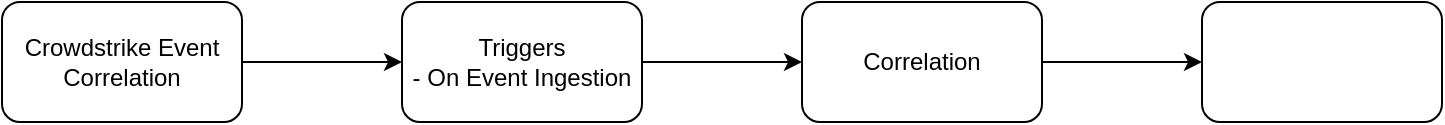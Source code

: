 <mxfile version="22.0.4" type="github">
  <diagram name="Page-1" id="wvW3ehxdYdoYtSaxa3fH">
    <mxGraphModel dx="1050" dy="574" grid="1" gridSize="10" guides="1" tooltips="1" connect="1" arrows="1" fold="1" page="1" pageScale="1" pageWidth="850" pageHeight="1100" math="0" shadow="0">
      <root>
        <mxCell id="0" />
        <mxCell id="1" parent="0" />
        <mxCell id="NKeEgVbL9whLPdXC6YmX-3" value="" style="edgeStyle=orthogonalEdgeStyle;rounded=0;orthogonalLoop=1;jettySize=auto;html=1;" edge="1" parent="1" source="NKeEgVbL9whLPdXC6YmX-1" target="NKeEgVbL9whLPdXC6YmX-2">
          <mxGeometry relative="1" as="geometry" />
        </mxCell>
        <mxCell id="NKeEgVbL9whLPdXC6YmX-1" value="Crowdstrike Event Correlation" style="rounded=1;whiteSpace=wrap;html=1;" vertex="1" parent="1">
          <mxGeometry x="50" y="130" width="120" height="60" as="geometry" />
        </mxCell>
        <mxCell id="NKeEgVbL9whLPdXC6YmX-5" value="" style="edgeStyle=orthogonalEdgeStyle;rounded=0;orthogonalLoop=1;jettySize=auto;html=1;" edge="1" parent="1" source="NKeEgVbL9whLPdXC6YmX-2" target="NKeEgVbL9whLPdXC6YmX-4">
          <mxGeometry relative="1" as="geometry" />
        </mxCell>
        <mxCell id="NKeEgVbL9whLPdXC6YmX-2" value="Triggers&lt;br&gt;- On Event Ingestion" style="whiteSpace=wrap;html=1;rounded=1;" vertex="1" parent="1">
          <mxGeometry x="250" y="130" width="120" height="60" as="geometry" />
        </mxCell>
        <mxCell id="NKeEgVbL9whLPdXC6YmX-7" value="" style="edgeStyle=orthogonalEdgeStyle;rounded=0;orthogonalLoop=1;jettySize=auto;html=1;" edge="1" parent="1" source="NKeEgVbL9whLPdXC6YmX-4" target="NKeEgVbL9whLPdXC6YmX-6">
          <mxGeometry relative="1" as="geometry" />
        </mxCell>
        <mxCell id="NKeEgVbL9whLPdXC6YmX-4" value="Correlation" style="whiteSpace=wrap;html=1;rounded=1;" vertex="1" parent="1">
          <mxGeometry x="450" y="130" width="120" height="60" as="geometry" />
        </mxCell>
        <mxCell id="NKeEgVbL9whLPdXC6YmX-6" value="" style="whiteSpace=wrap;html=1;rounded=1;" vertex="1" parent="1">
          <mxGeometry x="650" y="130" width="120" height="60" as="geometry" />
        </mxCell>
      </root>
    </mxGraphModel>
  </diagram>
</mxfile>
